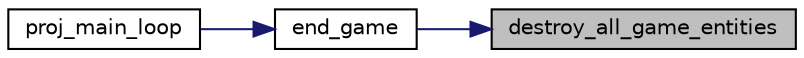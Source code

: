 digraph "destroy_all_game_entities"
{
 // LATEX_PDF_SIZE
  edge [fontname="Helvetica",fontsize="10",labelfontname="Helvetica",labelfontsize="10"];
  node [fontname="Helvetica",fontsize="10",shape=record];
  rankdir="RL";
  Node1 [label="destroy_all_game_entities",height=0.2,width=0.4,color="black", fillcolor="grey75", style="filled", fontcolor="black",tooltip="Destroys ALL game entities, and frees their memory."];
  Node1 -> Node2 [dir="back",color="midnightblue",fontsize="10",style="solid",fontname="Helvetica"];
  Node2 [label="end_game",height=0.2,width=0.4,color="black", fillcolor="white", style="filled",URL="$group__game.html#ga4202fa5c5191c7e387d7570da6c8cd8c",tooltip="Ends the game."];
  Node2 -> Node3 [dir="back",color="midnightblue",fontsize="10",style="solid",fontname="Helvetica"];
  Node3 [label="proj_main_loop",height=0.2,width=0.4,color="black", fillcolor="white", style="filled",URL="$proj_8c.html#a2a16f651eccbd248e1ad3b3b924b143b",tooltip=" "];
}
